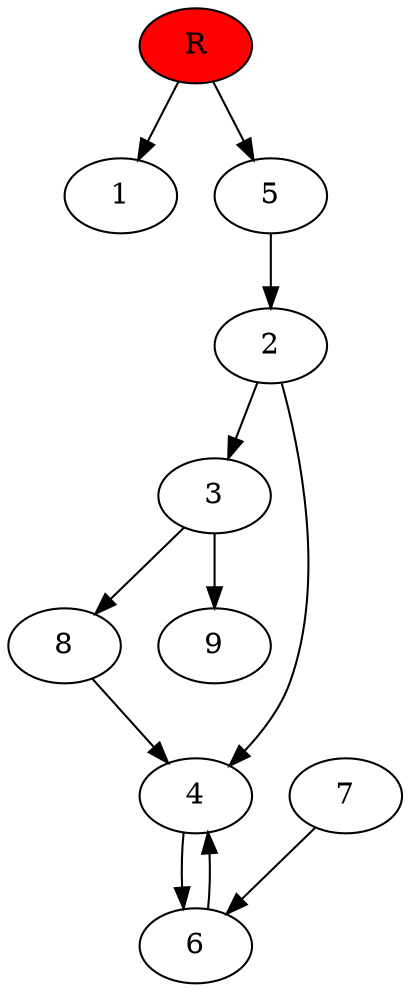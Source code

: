 digraph prb40158 {
	1
	2
	3
	4
	5
	6
	7
	8
	R [fillcolor="#ff0000" style=filled]
	2 -> 3
	2 -> 4
	3 -> 8
	3 -> 9
	4 -> 6
	5 -> 2
	6 -> 4
	7 -> 6
	8 -> 4
	R -> 1
	R -> 5
}
